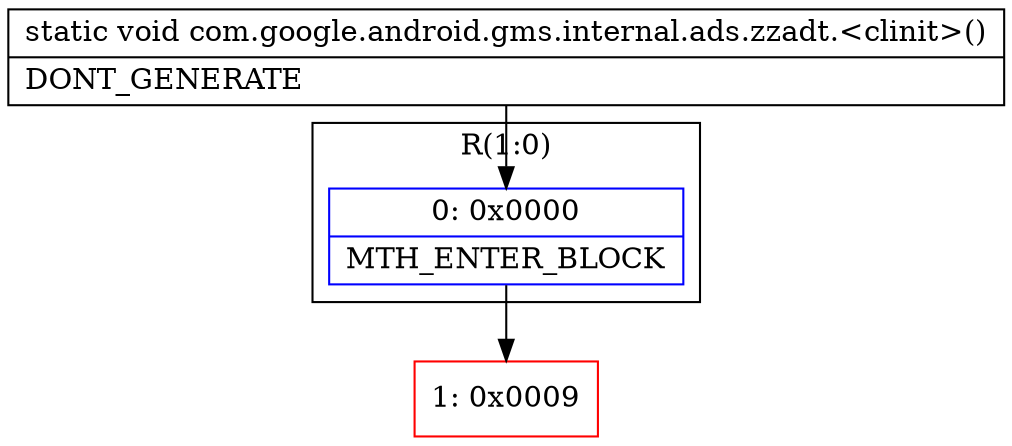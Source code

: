 digraph "CFG forcom.google.android.gms.internal.ads.zzadt.\<clinit\>()V" {
subgraph cluster_Region_795066833 {
label = "R(1:0)";
node [shape=record,color=blue];
Node_0 [shape=record,label="{0\:\ 0x0000|MTH_ENTER_BLOCK\l}"];
}
Node_1 [shape=record,color=red,label="{1\:\ 0x0009}"];
MethodNode[shape=record,label="{static void com.google.android.gms.internal.ads.zzadt.\<clinit\>()  | DONT_GENERATE\l}"];
MethodNode -> Node_0;
Node_0 -> Node_1;
}

